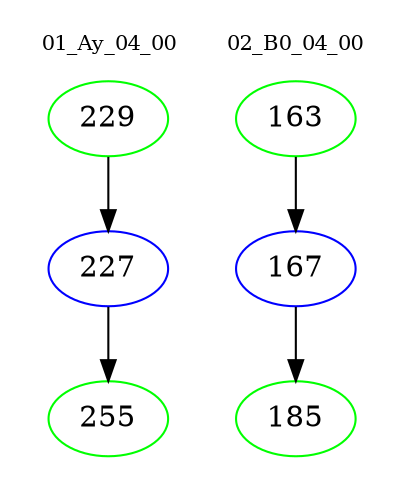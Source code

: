 digraph{
subgraph cluster_0 {
color = white
label = "01_Ay_04_00";
fontsize=10;
T0_229 [label="229", color="green"]
T0_229 -> T0_227 [color="black"]
T0_227 [label="227", color="blue"]
T0_227 -> T0_255 [color="black"]
T0_255 [label="255", color="green"]
}
subgraph cluster_1 {
color = white
label = "02_B0_04_00";
fontsize=10;
T1_163 [label="163", color="green"]
T1_163 -> T1_167 [color="black"]
T1_167 [label="167", color="blue"]
T1_167 -> T1_185 [color="black"]
T1_185 [label="185", color="green"]
}
}
